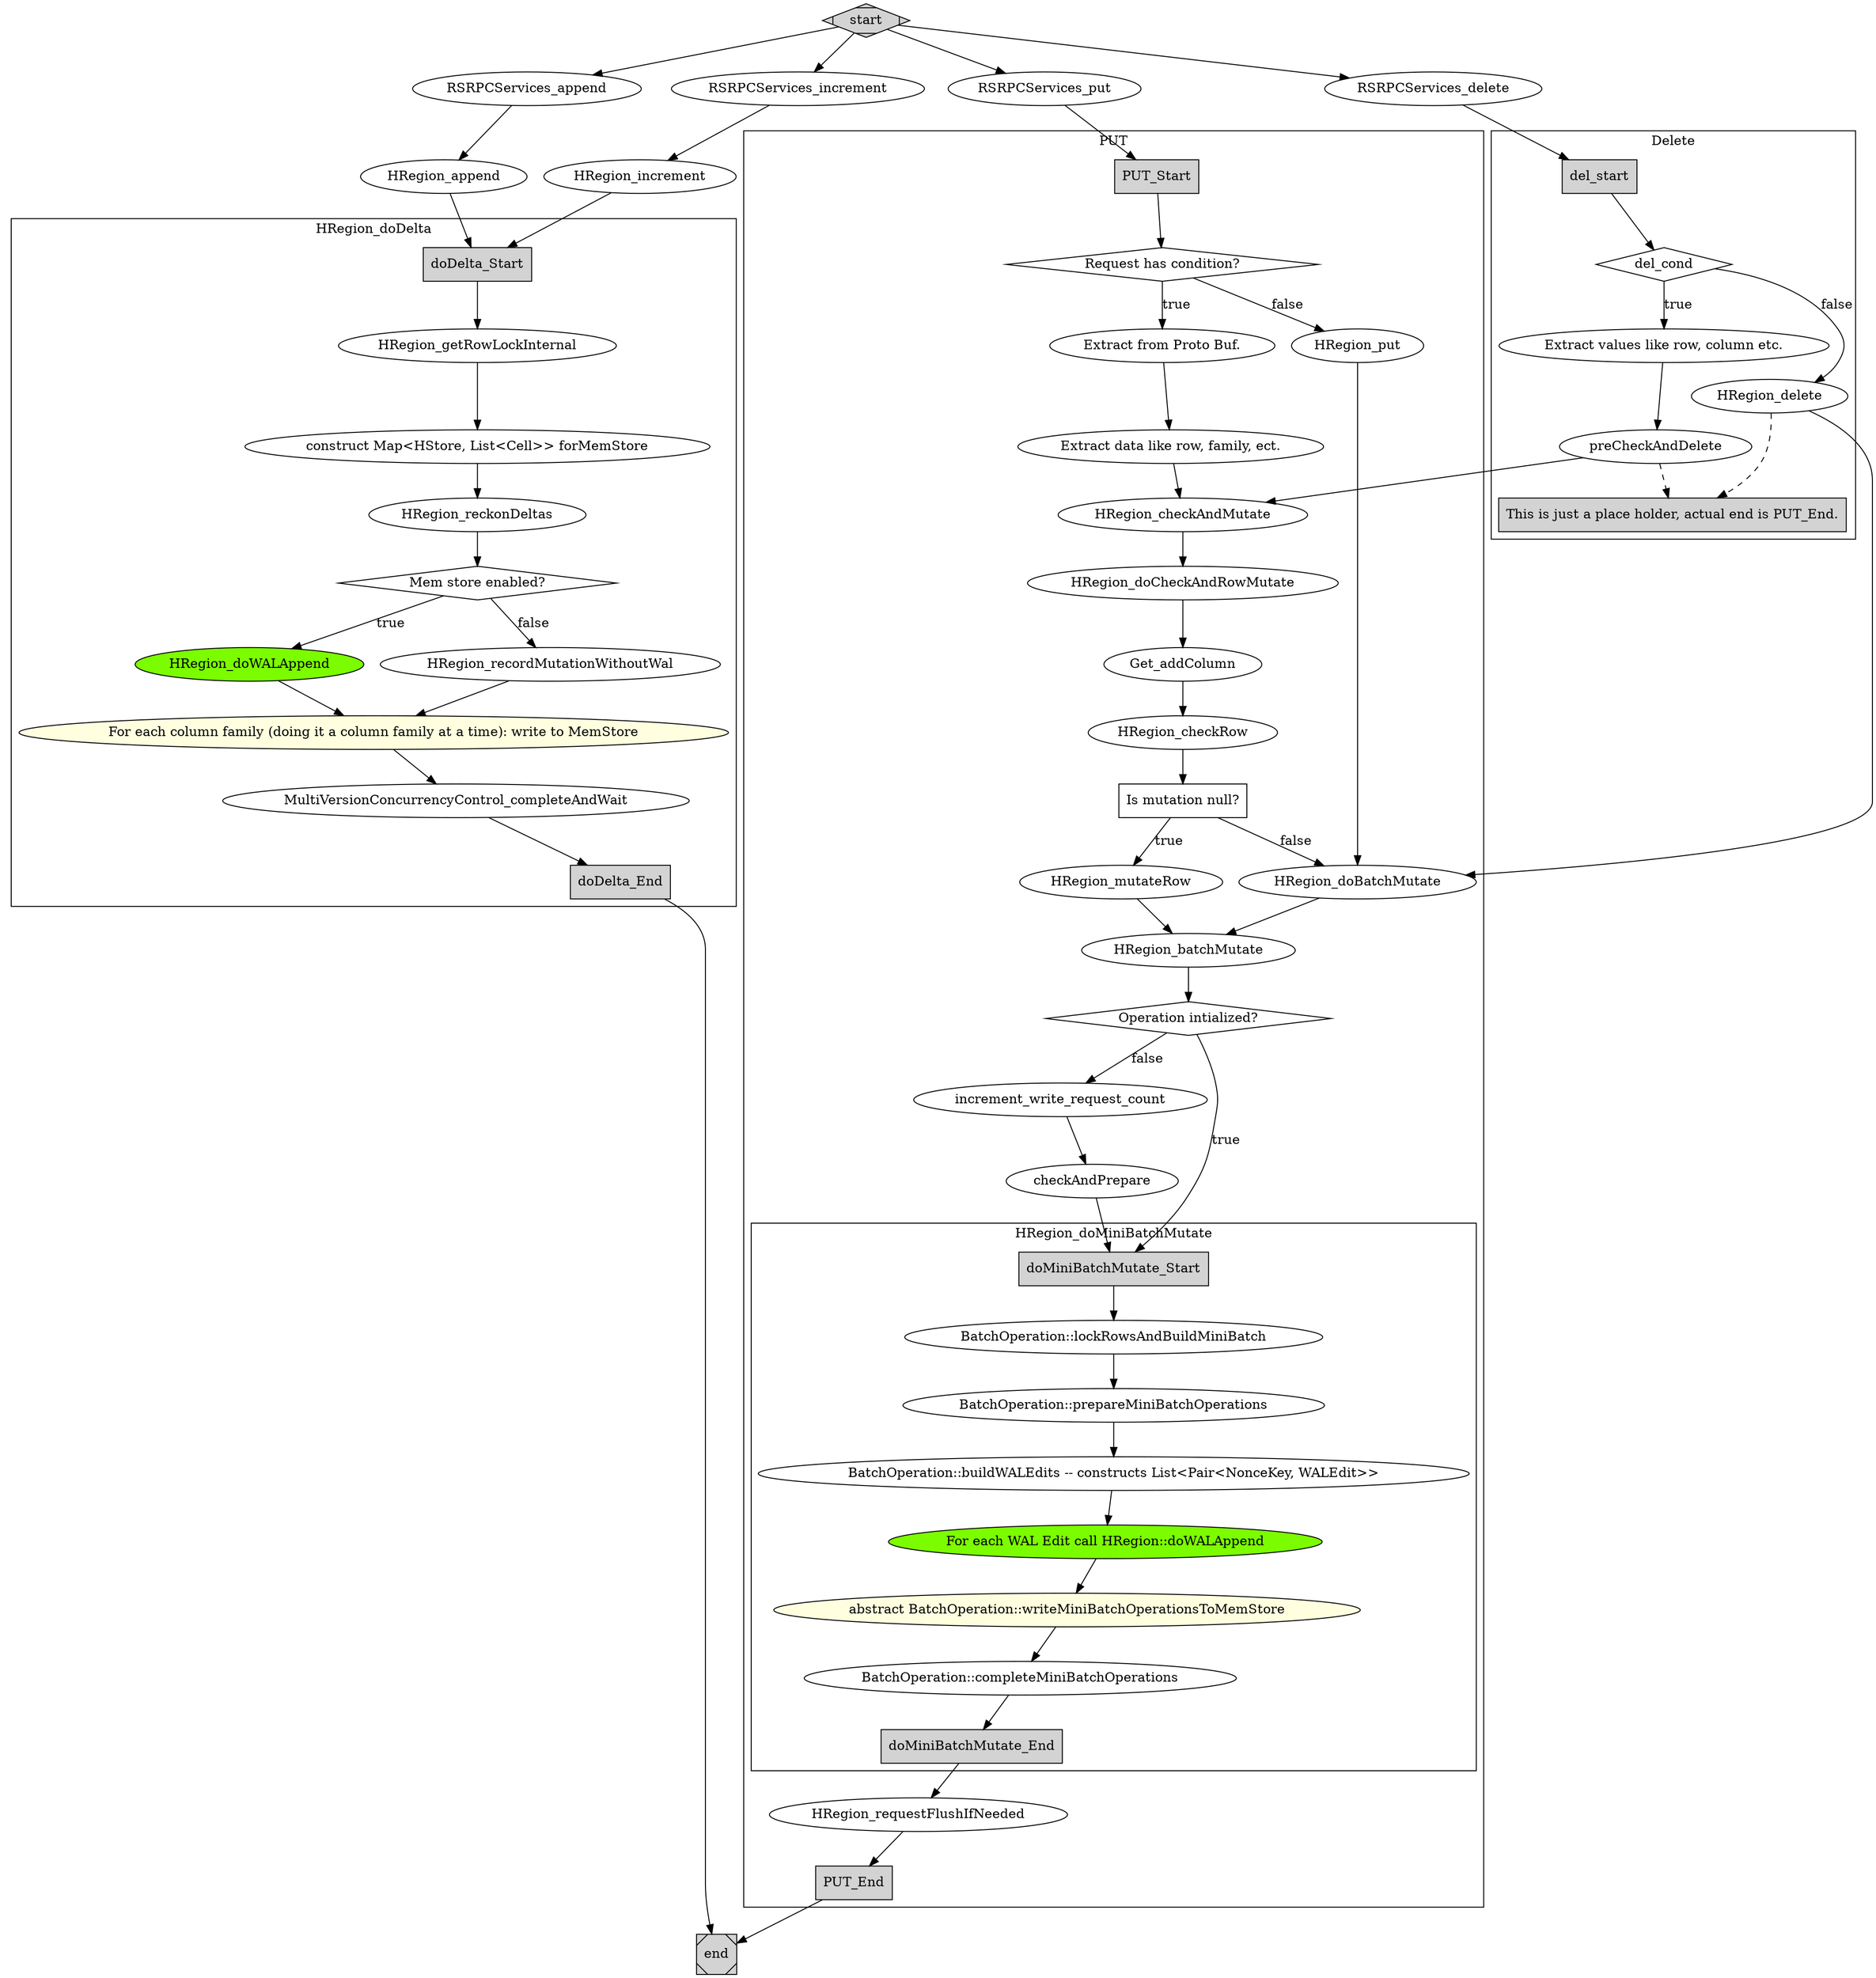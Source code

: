 digraph G {
    compound = true;

    start -> RSRPCServices_append    -> HRegion_append    -> doDelta_Start;
    start -> RSRPCServices_increment -> HRegion_increment -> doDelta_Start;
    start -> RSRPCServices_put       -> PUT_Start;
    start -> RSRPCServices_delete    -> del_start;
    
    subgraph cluster_doDelta {
        label = "HRegion_doDelta"
        doDelta_Start [shape=polygon, style=filled];
        doDelta_Start -> HRegion_getRowLockInternal;
        memStore[label="construct Map<HStore, List<Cell>> forMemStore"];
        HRegion_getRowLockInternal->memStore;
        reckOnDeltas[label="HRegion_reckonDeltas"]
        memStore -> reckOnDeltas;
        memStoreEnabled[shape=diamond, label="Mem store enabled?"]
        memStoreEnabled->HRegion_doWALAppend [label="true"];
        memStoreEnabled->HRegion_recordMutationWithoutWal[label="false"];
        reckOnDeltas -> memStoreEnabled;
        applyToMemStores[label="For each column family (doing it a column family at a time): write to MemStore", 
                         style=filled, fillcolor=lightyellow]
        HRegion_doWALAppend [style=filled, fillcolor=lawngreen];
        HRegion_recordMutationWithoutWal -> applyToMemStores;
        HRegion_doWALAppend -> applyToMemStores;
        applyToMemStores -> MultiVersionConcurrencyControl_completeAndWait;
        doDelta_End [shape=polygon, style=filled];
        MultiVersionConcurrencyControl_completeAndWait -> doDelta_End;
    }
    
    
    subgraph cluster_put {
        label = "PUT"
        PUT_Start [shape=polygon, style=filled];
        PUT_Start -> condRequest;
        condRequest[label="Request has condition?", shape=diamond];
        extractProtoBuf[label="Extract from Proto Buf."];
        extractData[label="Extract data like row, family, ect."];
        condRequest -> extractProtoBuf [label="true"];
        extractProtoBuf -> extractData;
        extractData -> HRegion_checkAndMutate;
        HRegion_checkAndMutate -> HRegion_doCheckAndRowMutate;
        HRegion_doCheckAndRowMutate -> Get_addColumn -> HRegion_checkRow -> nullMutation;
        nullMutation [label="Is mutation null?", shape=daimond];
        nullMutation -> HRegion_doBatchMutate [label = "false"];
        nullMutation -> HRegion_mutateRow [label="true"];
        HRegion_mutateRow -> HRegion_batchMutate;
        
        condRequest -> HRegion_put [label="false"];
        HRegion_put -> HRegion_doBatchMutate;
        HRegion_doBatchMutate -> HRegion_batchMutate;
        HRegion_batchMutate -> initialized;
        initialized [label="Operation intialized?", shape=diamond];
        initialized -> increment_write_request_count [label="false"];
        increment_write_request_count -> checkAndPrepare;

        checkAndPrepare -> doMiniBatchMutate_Start; // lockRowsAndBuildMiniBatch[lhead = "cluster_doMiniBatchMutate"];
        initialized -> doMiniBatchMutate_Start[label="true"]; //lockRowsAndBuildMiniBatch [label="true", lhead = "cluster_doMiniBatchMutate"];
        subgraph cluster_doMiniBatchMutate {
            label = HRegion_doMiniBatchMutate;
            doMiniBatchMutate_Start [shape=polygon, style=filled];
            doMiniBatchMutate_Start -> lockRowsAndBuildMiniBatch;
            lockRowsAndBuildMiniBatch [label="BatchOperation::lockRowsAndBuildMiniBatch"];
            prepareMiniBatchOperations [label="BatchOperation::prepareMiniBatchOperations"];
            buildWALEdits [label="BatchOperation::buildWALEdits -- constructs List<Pair<NonceKey, WALEdit>>"];
            doWALAppend [label="For each WAL Edit call HRegion::doWALAppend"
                        ,style=filled, fillcolor=lawngreen ]
            writeMiniBatchOperationsToMemStore[label="abstract BatchOperation::writeMiniBatchOperationsToMemStore"
                                              ,style=filled, fillcolor=lightyellow];
            completeMiniBatchOperations [label="BatchOperation::completeMiniBatchOperations"];
            lockRowsAndBuildMiniBatch -> prepareMiniBatchOperations -> buildWALEdits -> doWALAppend;
            doWALAppend -> writeMiniBatchOperationsToMemStore -> completeMiniBatchOperations;
            completeMiniBatchOperations -> doMiniBatchMutate_End;
            doMiniBatchMutate_End [shape=polygon, style=filled];
        }
        doMiniBatchMutate_End -> HRegion_requestFlushIfNeeded;// [ltail = "cluster_doMiniBatchMutate"];
        
        HRegion_requestFlushIfNeeded -> PUT_End;
        PUT_End [shape=polygon, style=filled];
    }
    
    subgraph cluster_del {
        label = "Delete"
        del_start [shape=polygon, style = filled];
        del_start -> del_cond;
        del_cond [shape=diamond]
        del_cond ->extract_values [label="true"];
            extract_values [label = "Extract values like row, column etc."]
            extract_values -> preCheckAndDelete;
            preCheckAndDelete -> HRegion_checkAndMutate;
        del_cond -> HRegion_delete [label="false"];
            HRegion_delete -> HRegion_doBatchMutate;
        
        HRegion_delete -> del_end [style=dashed];
        preCheckAndDelete -> del_end [style=dashed];
        del_end [shape=polygon, style = filled, label="This is just a place holder, actual end is PUT_End."];
        // PUT_End -> del_end;
    }

    doDelta_End -> end;
    PUT_End -> end;
  start [shape=Mdiamond, style=filled];
  end [shape=Msquare, style=filled];
}

